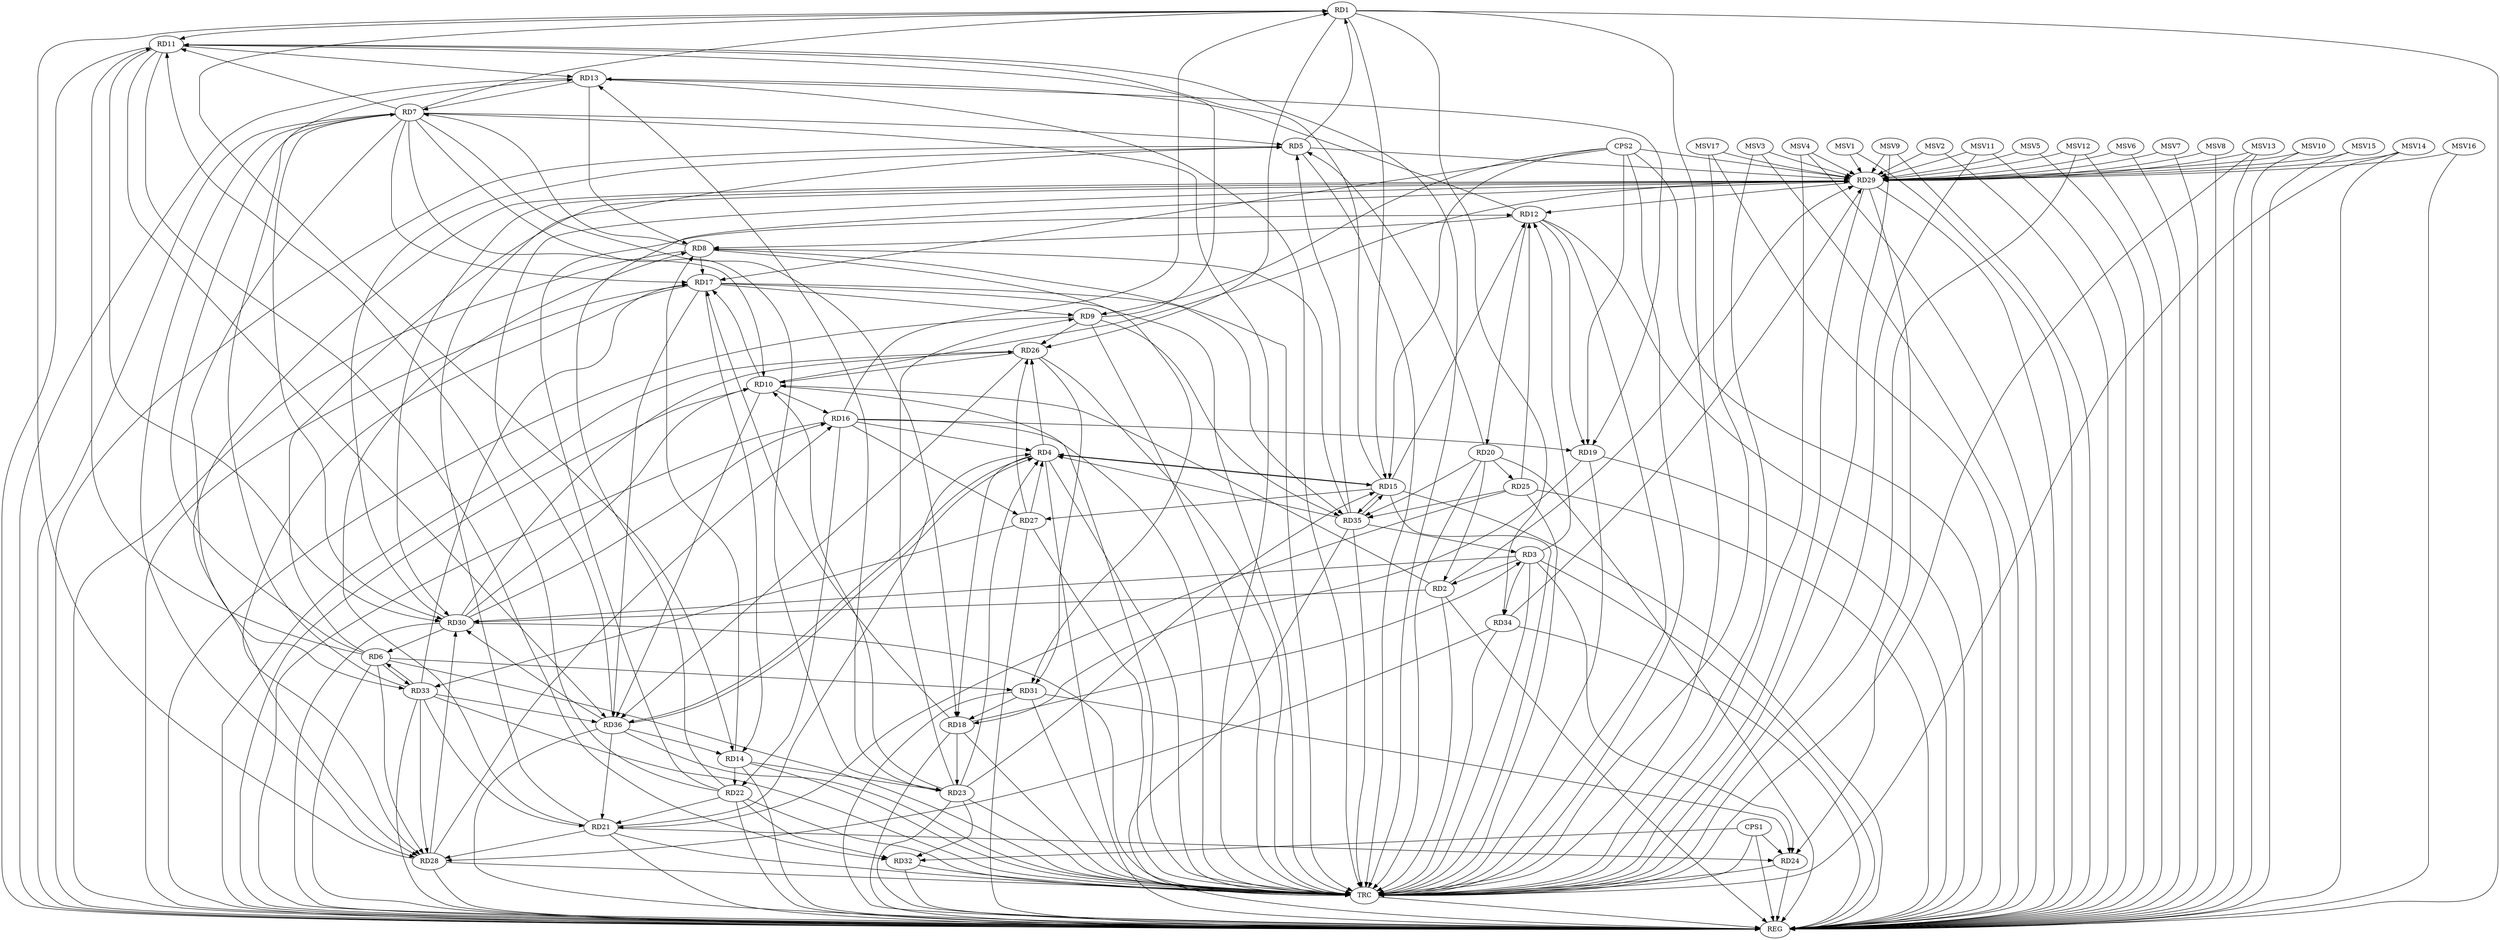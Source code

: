 strict digraph G {
  RD1 [ label="RD1" ];
  RD2 [ label="RD2" ];
  RD3 [ label="RD3" ];
  RD4 [ label="RD4" ];
  RD5 [ label="RD5" ];
  RD6 [ label="RD6" ];
  RD7 [ label="RD7" ];
  RD8 [ label="RD8" ];
  RD9 [ label="RD9" ];
  RD10 [ label="RD10" ];
  RD11 [ label="RD11" ];
  RD12 [ label="RD12" ];
  RD13 [ label="RD13" ];
  RD14 [ label="RD14" ];
  RD15 [ label="RD15" ];
  RD16 [ label="RD16" ];
  RD17 [ label="RD17" ];
  RD18 [ label="RD18" ];
  RD19 [ label="RD19" ];
  RD20 [ label="RD20" ];
  RD21 [ label="RD21" ];
  RD22 [ label="RD22" ];
  RD23 [ label="RD23" ];
  RD24 [ label="RD24" ];
  RD25 [ label="RD25" ];
  RD26 [ label="RD26" ];
  RD27 [ label="RD27" ];
  RD28 [ label="RD28" ];
  RD29 [ label="RD29" ];
  RD30 [ label="RD30" ];
  RD31 [ label="RD31" ];
  RD32 [ label="RD32" ];
  RD33 [ label="RD33" ];
  RD34 [ label="RD34" ];
  RD35 [ label="RD35" ];
  RD36 [ label="RD36" ];
  CPS1 [ label="CPS1" ];
  CPS2 [ label="CPS2" ];
  REG [ label="REG" ];
  TRC [ label="TRC" ];
  MSV1 [ label="MSV1" ];
  MSV2 [ label="MSV2" ];
  MSV3 [ label="MSV3" ];
  MSV4 [ label="MSV4" ];
  MSV5 [ label="MSV5" ];
  MSV6 [ label="MSV6" ];
  MSV7 [ label="MSV7" ];
  MSV8 [ label="MSV8" ];
  MSV9 [ label="MSV9" ];
  MSV10 [ label="MSV10" ];
  MSV11 [ label="MSV11" ];
  MSV12 [ label="MSV12" ];
  MSV13 [ label="MSV13" ];
  MSV14 [ label="MSV14" ];
  MSV15 [ label="MSV15" ];
  MSV16 [ label="MSV16" ];
  MSV17 [ label="MSV17" ];
  RD5 -> RD1;
  RD7 -> RD1;
  RD1 -> RD11;
  RD1 -> RD14;
  RD1 -> RD15;
  RD16 -> RD1;
  RD1 -> RD26;
  RD28 -> RD1;
  RD1 -> RD34;
  RD3 -> RD2;
  RD2 -> RD10;
  RD20 -> RD2;
  RD2 -> RD29;
  RD2 -> RD30;
  RD3 -> RD12;
  RD18 -> RD3;
  RD3 -> RD24;
  RD3 -> RD30;
  RD3 -> RD34;
  RD35 -> RD3;
  RD4 -> RD15;
  RD15 -> RD4;
  RD16 -> RD4;
  RD4 -> RD18;
  RD21 -> RD4;
  RD23 -> RD4;
  RD4 -> RD26;
  RD27 -> RD4;
  RD35 -> RD4;
  RD4 -> RD36;
  RD36 -> RD4;
  RD7 -> RD5;
  RD20 -> RD5;
  RD21 -> RD5;
  RD5 -> RD29;
  RD30 -> RD5;
  RD35 -> RD5;
  RD6 -> RD7;
  RD6 -> RD11;
  RD6 -> RD28;
  RD6 -> RD29;
  RD30 -> RD6;
  RD6 -> RD31;
  RD6 -> RD33;
  RD33 -> RD6;
  RD8 -> RD7;
  RD7 -> RD10;
  RD7 -> RD11;
  RD13 -> RD7;
  RD7 -> RD17;
  RD7 -> RD18;
  RD7 -> RD23;
  RD7 -> RD28;
  RD7 -> RD30;
  RD7 -> RD33;
  RD12 -> RD8;
  RD13 -> RD8;
  RD14 -> RD8;
  RD8 -> RD17;
  RD21 -> RD8;
  RD8 -> RD31;
  RD35 -> RD8;
  RD9 -> RD11;
  RD17 -> RD9;
  RD23 -> RD9;
  RD9 -> RD26;
  RD9 -> RD35;
  RD10 -> RD16;
  RD10 -> RD17;
  RD23 -> RD10;
  RD26 -> RD10;
  RD10 -> RD29;
  RD30 -> RD10;
  RD10 -> RD36;
  RD11 -> RD13;
  RD15 -> RD11;
  RD22 -> RD11;
  RD11 -> RD30;
  RD11 -> RD32;
  RD11 -> RD36;
  RD12 -> RD13;
  RD15 -> RD12;
  RD12 -> RD19;
  RD12 -> RD20;
  RD22 -> RD12;
  RD25 -> RD12;
  RD29 -> RD12;
  RD13 -> RD19;
  RD23 -> RD13;
  RD33 -> RD13;
  RD17 -> RD14;
  RD14 -> RD22;
  RD14 -> RD23;
  RD36 -> RD14;
  RD23 -> RD15;
  RD15 -> RD27;
  RD15 -> RD35;
  RD35 -> RD15;
  RD16 -> RD19;
  RD16 -> RD22;
  RD16 -> RD27;
  RD28 -> RD16;
  RD30 -> RD16;
  RD18 -> RD17;
  RD17 -> RD28;
  RD33 -> RD17;
  RD17 -> RD35;
  RD17 -> RD36;
  RD19 -> RD18;
  RD18 -> RD23;
  RD31 -> RD18;
  RD20 -> RD25;
  RD20 -> RD35;
  RD22 -> RD21;
  RD21 -> RD24;
  RD25 -> RD21;
  RD21 -> RD28;
  RD33 -> RD21;
  RD36 -> RD21;
  RD22 -> RD29;
  RD22 -> RD32;
  RD23 -> RD32;
  RD29 -> RD24;
  RD31 -> RD24;
  RD25 -> RD35;
  RD27 -> RD26;
  RD30 -> RD26;
  RD26 -> RD31;
  RD26 -> RD36;
  RD27 -> RD33;
  RD29 -> RD28;
  RD28 -> RD30;
  RD33 -> RD28;
  RD34 -> RD28;
  RD29 -> RD30;
  RD34 -> RD29;
  RD36 -> RD29;
  RD36 -> RD30;
  RD33 -> RD36;
  CPS1 -> RD24;
  CPS1 -> RD32;
  CPS2 -> RD9;
  CPS2 -> RD19;
  CPS2 -> RD29;
  CPS2 -> RD15;
  CPS2 -> RD17;
  RD1 -> REG;
  RD2 -> REG;
  RD3 -> REG;
  RD4 -> REG;
  RD5 -> REG;
  RD6 -> REG;
  RD7 -> REG;
  RD8 -> REG;
  RD9 -> REG;
  RD10 -> REG;
  RD11 -> REG;
  RD12 -> REG;
  RD13 -> REG;
  RD14 -> REG;
  RD15 -> REG;
  RD16 -> REG;
  RD17 -> REG;
  RD18 -> REG;
  RD19 -> REG;
  RD20 -> REG;
  RD21 -> REG;
  RD22 -> REG;
  RD23 -> REG;
  RD24 -> REG;
  RD25 -> REG;
  RD26 -> REG;
  RD27 -> REG;
  RD28 -> REG;
  RD29 -> REG;
  RD30 -> REG;
  RD31 -> REG;
  RD32 -> REG;
  RD33 -> REG;
  RD34 -> REG;
  RD35 -> REG;
  RD36 -> REG;
  CPS1 -> REG;
  CPS2 -> REG;
  RD1 -> TRC;
  RD2 -> TRC;
  RD3 -> TRC;
  RD4 -> TRC;
  RD5 -> TRC;
  RD6 -> TRC;
  RD7 -> TRC;
  RD8 -> TRC;
  RD9 -> TRC;
  RD10 -> TRC;
  RD11 -> TRC;
  RD12 -> TRC;
  RD13 -> TRC;
  RD14 -> TRC;
  RD15 -> TRC;
  RD16 -> TRC;
  RD17 -> TRC;
  RD18 -> TRC;
  RD19 -> TRC;
  RD20 -> TRC;
  RD21 -> TRC;
  RD22 -> TRC;
  RD23 -> TRC;
  RD24 -> TRC;
  RD25 -> TRC;
  RD26 -> TRC;
  RD27 -> TRC;
  RD28 -> TRC;
  RD29 -> TRC;
  RD30 -> TRC;
  RD31 -> TRC;
  RD32 -> TRC;
  RD33 -> TRC;
  RD34 -> TRC;
  RD35 -> TRC;
  RD36 -> TRC;
  CPS1 -> TRC;
  CPS2 -> TRC;
  TRC -> REG;
  MSV1 -> RD29;
  MSV2 -> RD29;
  MSV3 -> RD29;
  MSV4 -> RD29;
  MSV5 -> RD29;
  MSV1 -> REG;
  MSV2 -> REG;
  MSV3 -> REG;
  MSV3 -> TRC;
  MSV4 -> REG;
  MSV4 -> TRC;
  MSV5 -> REG;
  MSV6 -> RD29;
  MSV7 -> RD29;
  MSV6 -> REG;
  MSV7 -> REG;
  MSV8 -> RD29;
  MSV9 -> RD29;
  MSV8 -> REG;
  MSV9 -> REG;
  MSV9 -> TRC;
  MSV10 -> RD29;
  MSV10 -> REG;
  MSV11 -> RD29;
  MSV12 -> RD29;
  MSV11 -> REG;
  MSV11 -> TRC;
  MSV12 -> REG;
  MSV12 -> TRC;
  MSV13 -> RD29;
  MSV13 -> REG;
  MSV13 -> TRC;
  MSV14 -> RD29;
  MSV15 -> RD29;
  MSV16 -> RD29;
  MSV17 -> RD29;
  MSV14 -> REG;
  MSV14 -> TRC;
  MSV15 -> REG;
  MSV16 -> REG;
  MSV17 -> REG;
  MSV17 -> TRC;
}
